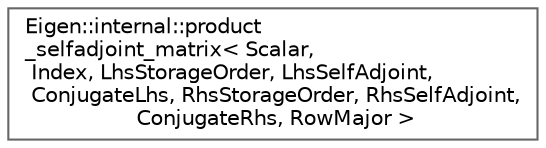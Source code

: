 digraph "类继承关系图"
{
 // LATEX_PDF_SIZE
  bgcolor="transparent";
  edge [fontname=Helvetica,fontsize=10,labelfontname=Helvetica,labelfontsize=10];
  node [fontname=Helvetica,fontsize=10,shape=box,height=0.2,width=0.4];
  rankdir="LR";
  Node0 [id="Node000000",label="Eigen::internal::product\l_selfadjoint_matrix\< Scalar,\l Index, LhsStorageOrder, LhsSelfAdjoint,\l ConjugateLhs, RhsStorageOrder, RhsSelfAdjoint,\l ConjugateRhs, RowMajor \>",height=0.2,width=0.4,color="grey40", fillcolor="white", style="filled",URL="$struct_eigen_1_1internal_1_1product__selfadjoint__matrix_3_01_scalar_00_01_index_00_01_lhs_stora8fa4562df6c92574330a318a01a976cf.html",tooltip=" "];
}
